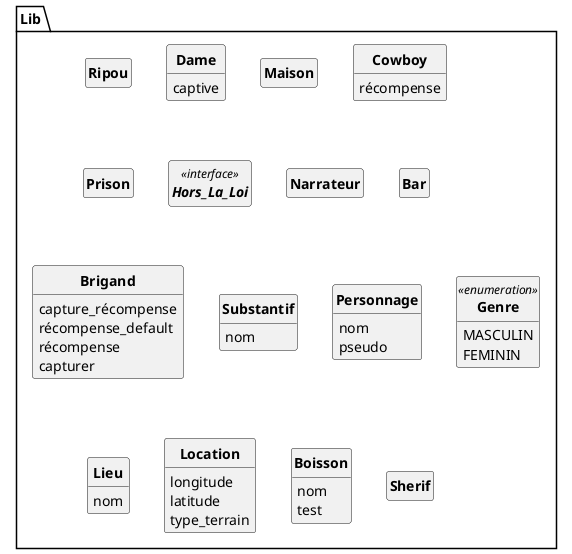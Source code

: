@startuml
'https://plantuml.com/class-diagram
skinparam classAttributeIconSize 0
skinparam classFontStyle Bold
skinparam style strictuml
hide empty members

class Lib.Ripou {
}
class Lib.Dame {
	captive
}
class Lib.Maison {
}
class Lib.Cowboy {
	récompense
}
class Lib.Prison {
}
interface Lib.Hors_La_Loi <<interface>> {
}
class Lib.Narrateur {
}
class Lib.Bar {
}
class Lib.Brigand {
	capture_récompense
	récompense_default
	récompense
	capturer
}
class Lib.Substantif {
	nom
}
class Lib.Personnage {
	nom
	pseudo
}
enum Lib.Genre <<enumeration>> {
	MASCULIN
	FEMININ
}
class Lib.Lieu {
	nom
}
class Lib.Location {
	longitude
	latitude
	type_terrain
}
class Lib.Boisson {
	nom
	test
}
class Lib.Sherif {
}

@enduml
